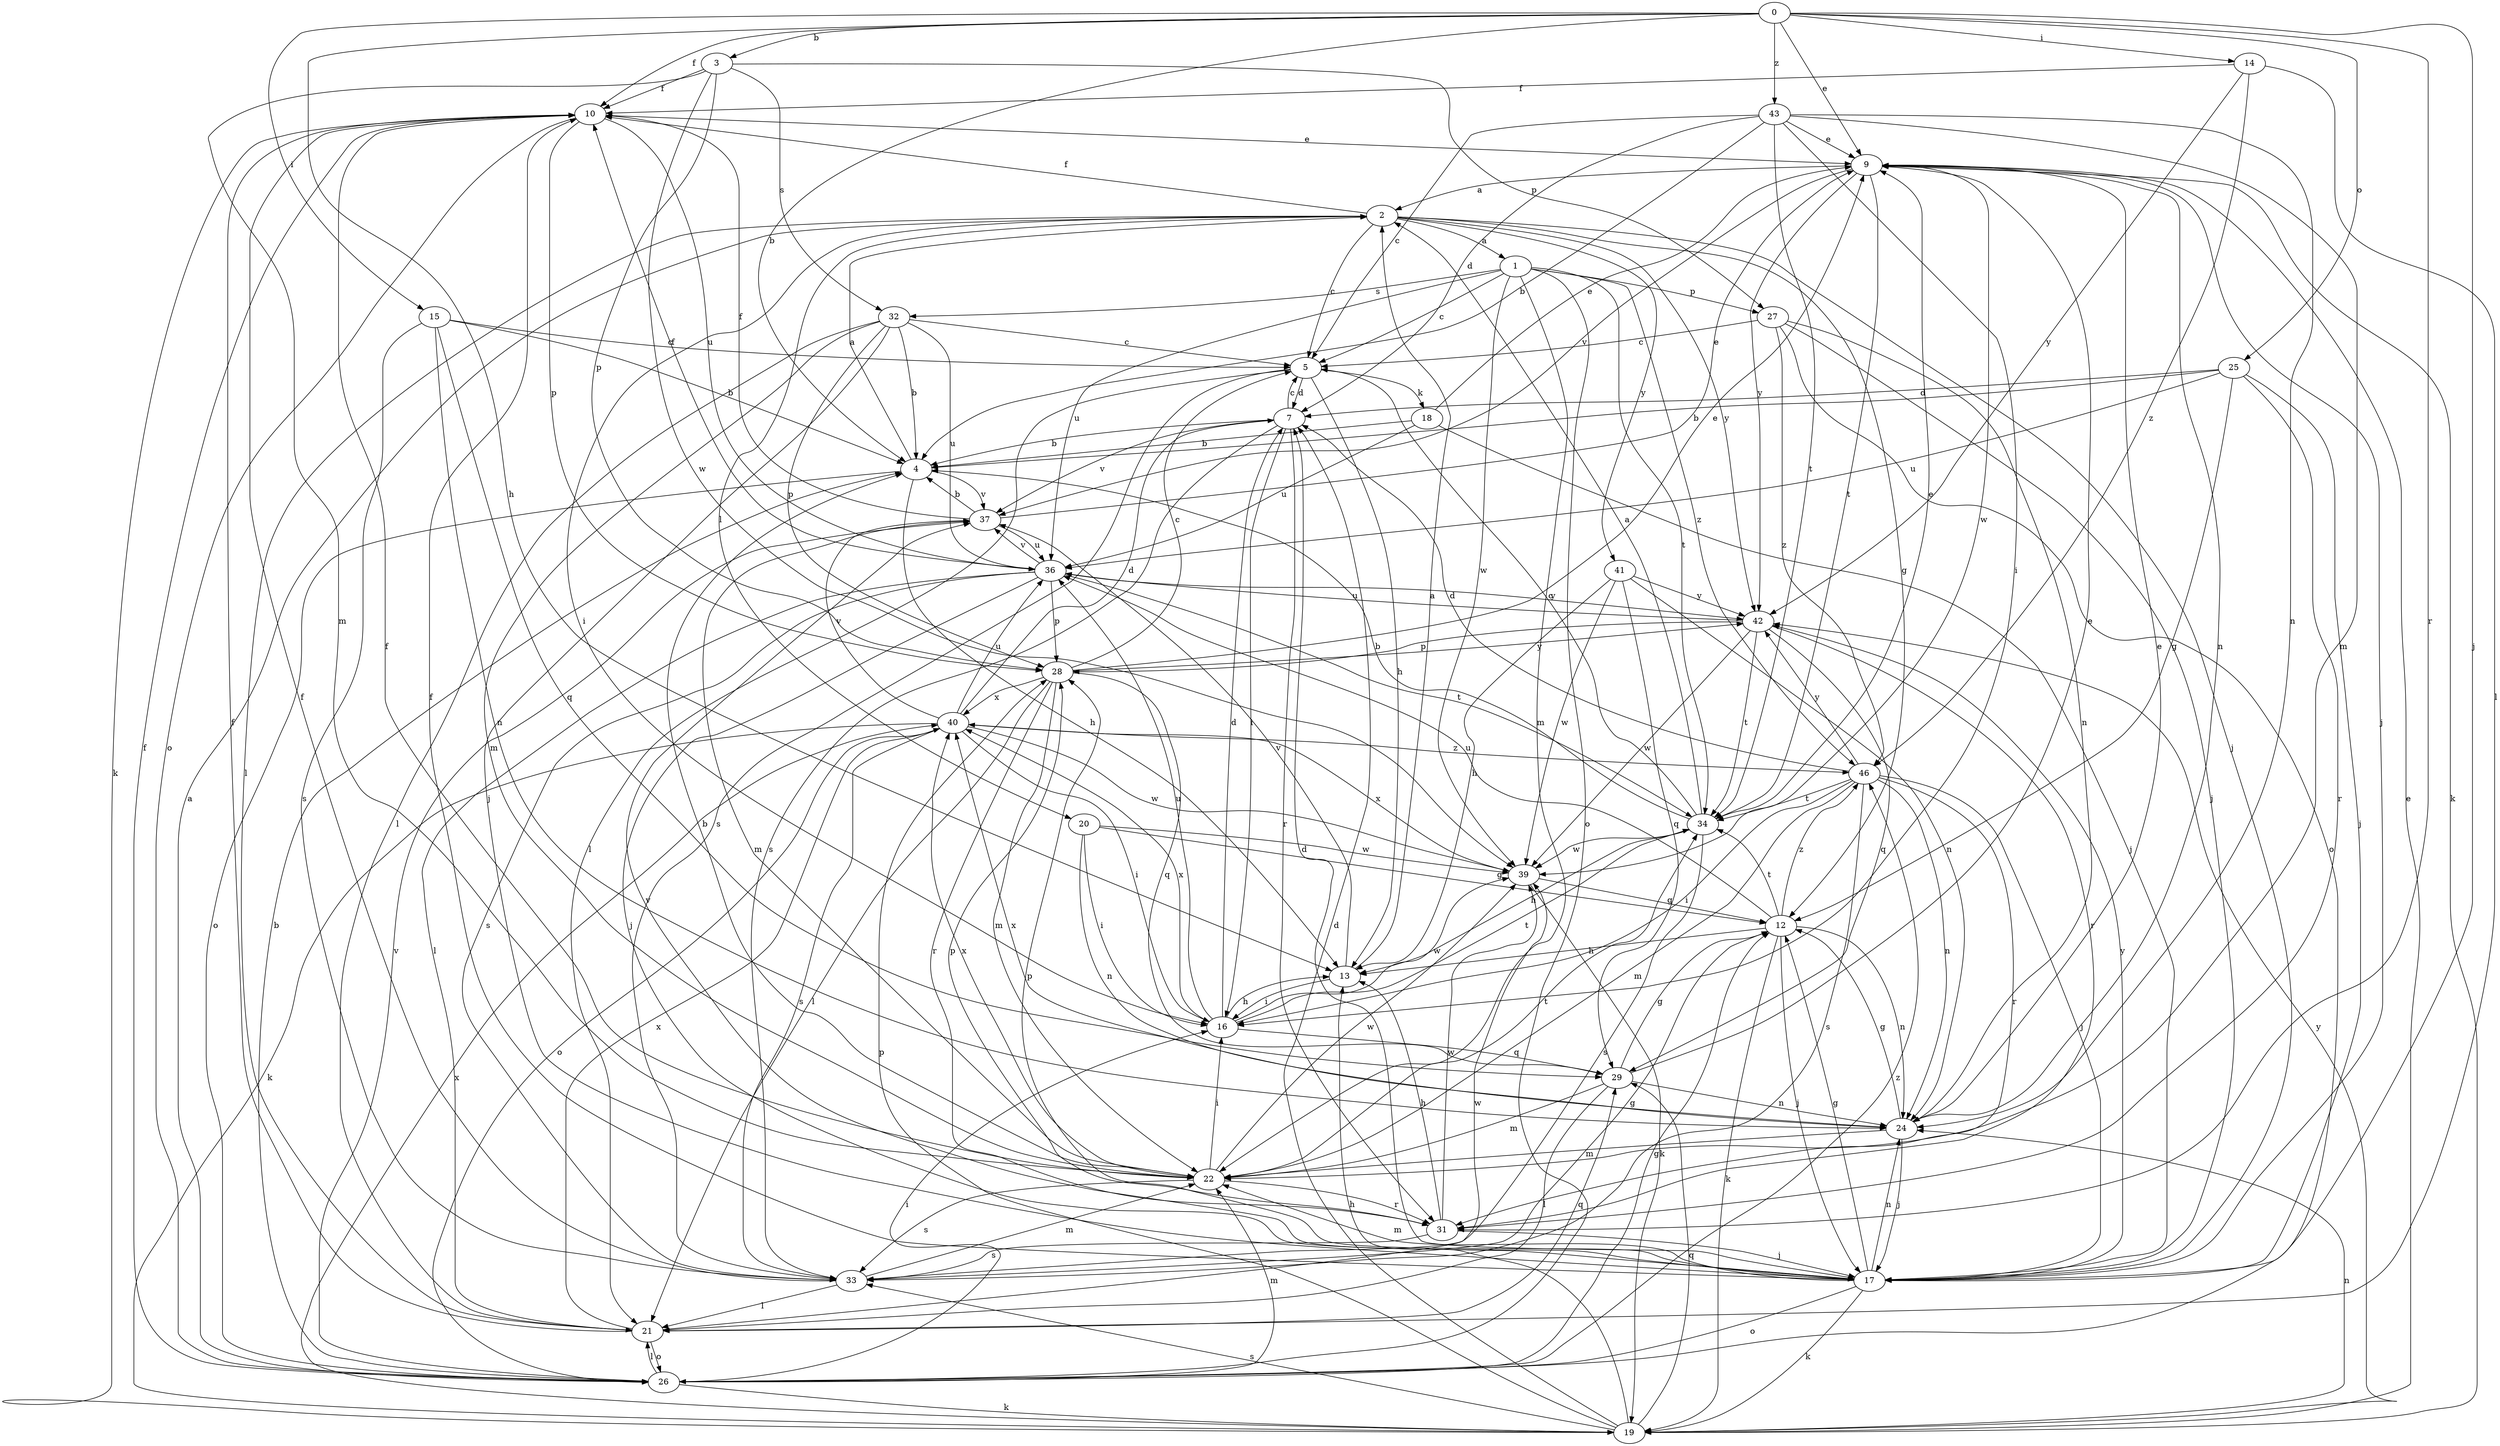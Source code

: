 strict digraph  {
0;
1;
2;
3;
4;
5;
7;
9;
10;
12;
13;
14;
15;
16;
17;
18;
19;
20;
21;
22;
24;
25;
26;
27;
28;
29;
31;
32;
33;
34;
36;
37;
39;
40;
41;
42;
43;
46;
0 -> 3  [label=b];
0 -> 4  [label=b];
0 -> 9  [label=e];
0 -> 10  [label=f];
0 -> 13  [label=h];
0 -> 14  [label=i];
0 -> 15  [label=i];
0 -> 17  [label=j];
0 -> 25  [label=o];
0 -> 31  [label=r];
0 -> 43  [label=z];
1 -> 5  [label=c];
1 -> 22  [label=m];
1 -> 26  [label=o];
1 -> 27  [label=p];
1 -> 32  [label=s];
1 -> 34  [label=t];
1 -> 36  [label=u];
1 -> 39  [label=w];
1 -> 46  [label=z];
2 -> 1  [label=a];
2 -> 5  [label=c];
2 -> 10  [label=f];
2 -> 12  [label=g];
2 -> 16  [label=i];
2 -> 17  [label=j];
2 -> 20  [label=l];
2 -> 21  [label=l];
2 -> 41  [label=y];
2 -> 42  [label=y];
3 -> 10  [label=f];
3 -> 22  [label=m];
3 -> 27  [label=p];
3 -> 28  [label=p];
3 -> 32  [label=s];
3 -> 39  [label=w];
4 -> 2  [label=a];
4 -> 13  [label=h];
4 -> 26  [label=o];
4 -> 37  [label=v];
5 -> 7  [label=d];
5 -> 13  [label=h];
5 -> 18  [label=k];
5 -> 21  [label=l];
5 -> 33  [label=s];
7 -> 4  [label=b];
7 -> 5  [label=c];
7 -> 16  [label=i];
7 -> 31  [label=r];
7 -> 33  [label=s];
7 -> 37  [label=v];
9 -> 2  [label=a];
9 -> 17  [label=j];
9 -> 19  [label=k];
9 -> 24  [label=n];
9 -> 34  [label=t];
9 -> 37  [label=v];
9 -> 39  [label=w];
9 -> 42  [label=y];
10 -> 9  [label=e];
10 -> 19  [label=k];
10 -> 26  [label=o];
10 -> 28  [label=p];
10 -> 36  [label=u];
12 -> 13  [label=h];
12 -> 17  [label=j];
12 -> 19  [label=k];
12 -> 24  [label=n];
12 -> 34  [label=t];
12 -> 36  [label=u];
12 -> 46  [label=z];
13 -> 2  [label=a];
13 -> 16  [label=i];
13 -> 37  [label=v];
14 -> 10  [label=f];
14 -> 21  [label=l];
14 -> 42  [label=y];
14 -> 46  [label=z];
15 -> 4  [label=b];
15 -> 5  [label=c];
15 -> 24  [label=n];
15 -> 29  [label=q];
15 -> 33  [label=s];
16 -> 7  [label=d];
16 -> 13  [label=h];
16 -> 29  [label=q];
16 -> 34  [label=t];
16 -> 36  [label=u];
16 -> 39  [label=w];
16 -> 40  [label=x];
17 -> 7  [label=d];
17 -> 10  [label=f];
17 -> 12  [label=g];
17 -> 19  [label=k];
17 -> 22  [label=m];
17 -> 24  [label=n];
17 -> 26  [label=o];
17 -> 28  [label=p];
17 -> 37  [label=v];
17 -> 42  [label=y];
18 -> 4  [label=b];
18 -> 9  [label=e];
18 -> 17  [label=j];
18 -> 36  [label=u];
19 -> 7  [label=d];
19 -> 9  [label=e];
19 -> 13  [label=h];
19 -> 24  [label=n];
19 -> 28  [label=p];
19 -> 29  [label=q];
19 -> 33  [label=s];
19 -> 40  [label=x];
19 -> 42  [label=y];
20 -> 12  [label=g];
20 -> 16  [label=i];
20 -> 24  [label=n];
20 -> 39  [label=w];
21 -> 10  [label=f];
21 -> 26  [label=o];
21 -> 29  [label=q];
21 -> 39  [label=w];
21 -> 40  [label=x];
22 -> 4  [label=b];
22 -> 10  [label=f];
22 -> 16  [label=i];
22 -> 31  [label=r];
22 -> 33  [label=s];
22 -> 34  [label=t];
22 -> 39  [label=w];
22 -> 40  [label=x];
24 -> 9  [label=e];
24 -> 12  [label=g];
24 -> 17  [label=j];
24 -> 22  [label=m];
24 -> 40  [label=x];
25 -> 4  [label=b];
25 -> 7  [label=d];
25 -> 12  [label=g];
25 -> 17  [label=j];
25 -> 31  [label=r];
25 -> 36  [label=u];
26 -> 2  [label=a];
26 -> 4  [label=b];
26 -> 10  [label=f];
26 -> 12  [label=g];
26 -> 16  [label=i];
26 -> 19  [label=k];
26 -> 21  [label=l];
26 -> 22  [label=m];
26 -> 37  [label=v];
26 -> 46  [label=z];
27 -> 5  [label=c];
27 -> 17  [label=j];
27 -> 24  [label=n];
27 -> 26  [label=o];
27 -> 46  [label=z];
28 -> 5  [label=c];
28 -> 9  [label=e];
28 -> 21  [label=l];
28 -> 22  [label=m];
28 -> 29  [label=q];
28 -> 31  [label=r];
28 -> 40  [label=x];
28 -> 42  [label=y];
29 -> 9  [label=e];
29 -> 12  [label=g];
29 -> 21  [label=l];
29 -> 22  [label=m];
29 -> 24  [label=n];
31 -> 13  [label=h];
31 -> 17  [label=j];
31 -> 28  [label=p];
31 -> 33  [label=s];
31 -> 39  [label=w];
32 -> 4  [label=b];
32 -> 5  [label=c];
32 -> 17  [label=j];
32 -> 21  [label=l];
32 -> 22  [label=m];
32 -> 28  [label=p];
32 -> 36  [label=u];
33 -> 10  [label=f];
33 -> 12  [label=g];
33 -> 21  [label=l];
33 -> 22  [label=m];
34 -> 2  [label=a];
34 -> 4  [label=b];
34 -> 5  [label=c];
34 -> 9  [label=e];
34 -> 13  [label=h];
34 -> 33  [label=s];
34 -> 39  [label=w];
36 -> 10  [label=f];
36 -> 17  [label=j];
36 -> 21  [label=l];
36 -> 28  [label=p];
36 -> 33  [label=s];
36 -> 34  [label=t];
36 -> 37  [label=v];
36 -> 42  [label=y];
37 -> 4  [label=b];
37 -> 9  [label=e];
37 -> 10  [label=f];
37 -> 22  [label=m];
37 -> 36  [label=u];
39 -> 12  [label=g];
39 -> 19  [label=k];
39 -> 40  [label=x];
40 -> 7  [label=d];
40 -> 16  [label=i];
40 -> 19  [label=k];
40 -> 26  [label=o];
40 -> 33  [label=s];
40 -> 36  [label=u];
40 -> 37  [label=v];
40 -> 39  [label=w];
40 -> 46  [label=z];
41 -> 13  [label=h];
41 -> 24  [label=n];
41 -> 29  [label=q];
41 -> 39  [label=w];
41 -> 42  [label=y];
42 -> 28  [label=p];
42 -> 29  [label=q];
42 -> 31  [label=r];
42 -> 34  [label=t];
42 -> 36  [label=u];
42 -> 39  [label=w];
43 -> 4  [label=b];
43 -> 5  [label=c];
43 -> 7  [label=d];
43 -> 9  [label=e];
43 -> 16  [label=i];
43 -> 22  [label=m];
43 -> 24  [label=n];
43 -> 34  [label=t];
46 -> 7  [label=d];
46 -> 16  [label=i];
46 -> 17  [label=j];
46 -> 22  [label=m];
46 -> 24  [label=n];
46 -> 31  [label=r];
46 -> 33  [label=s];
46 -> 34  [label=t];
46 -> 42  [label=y];
}
